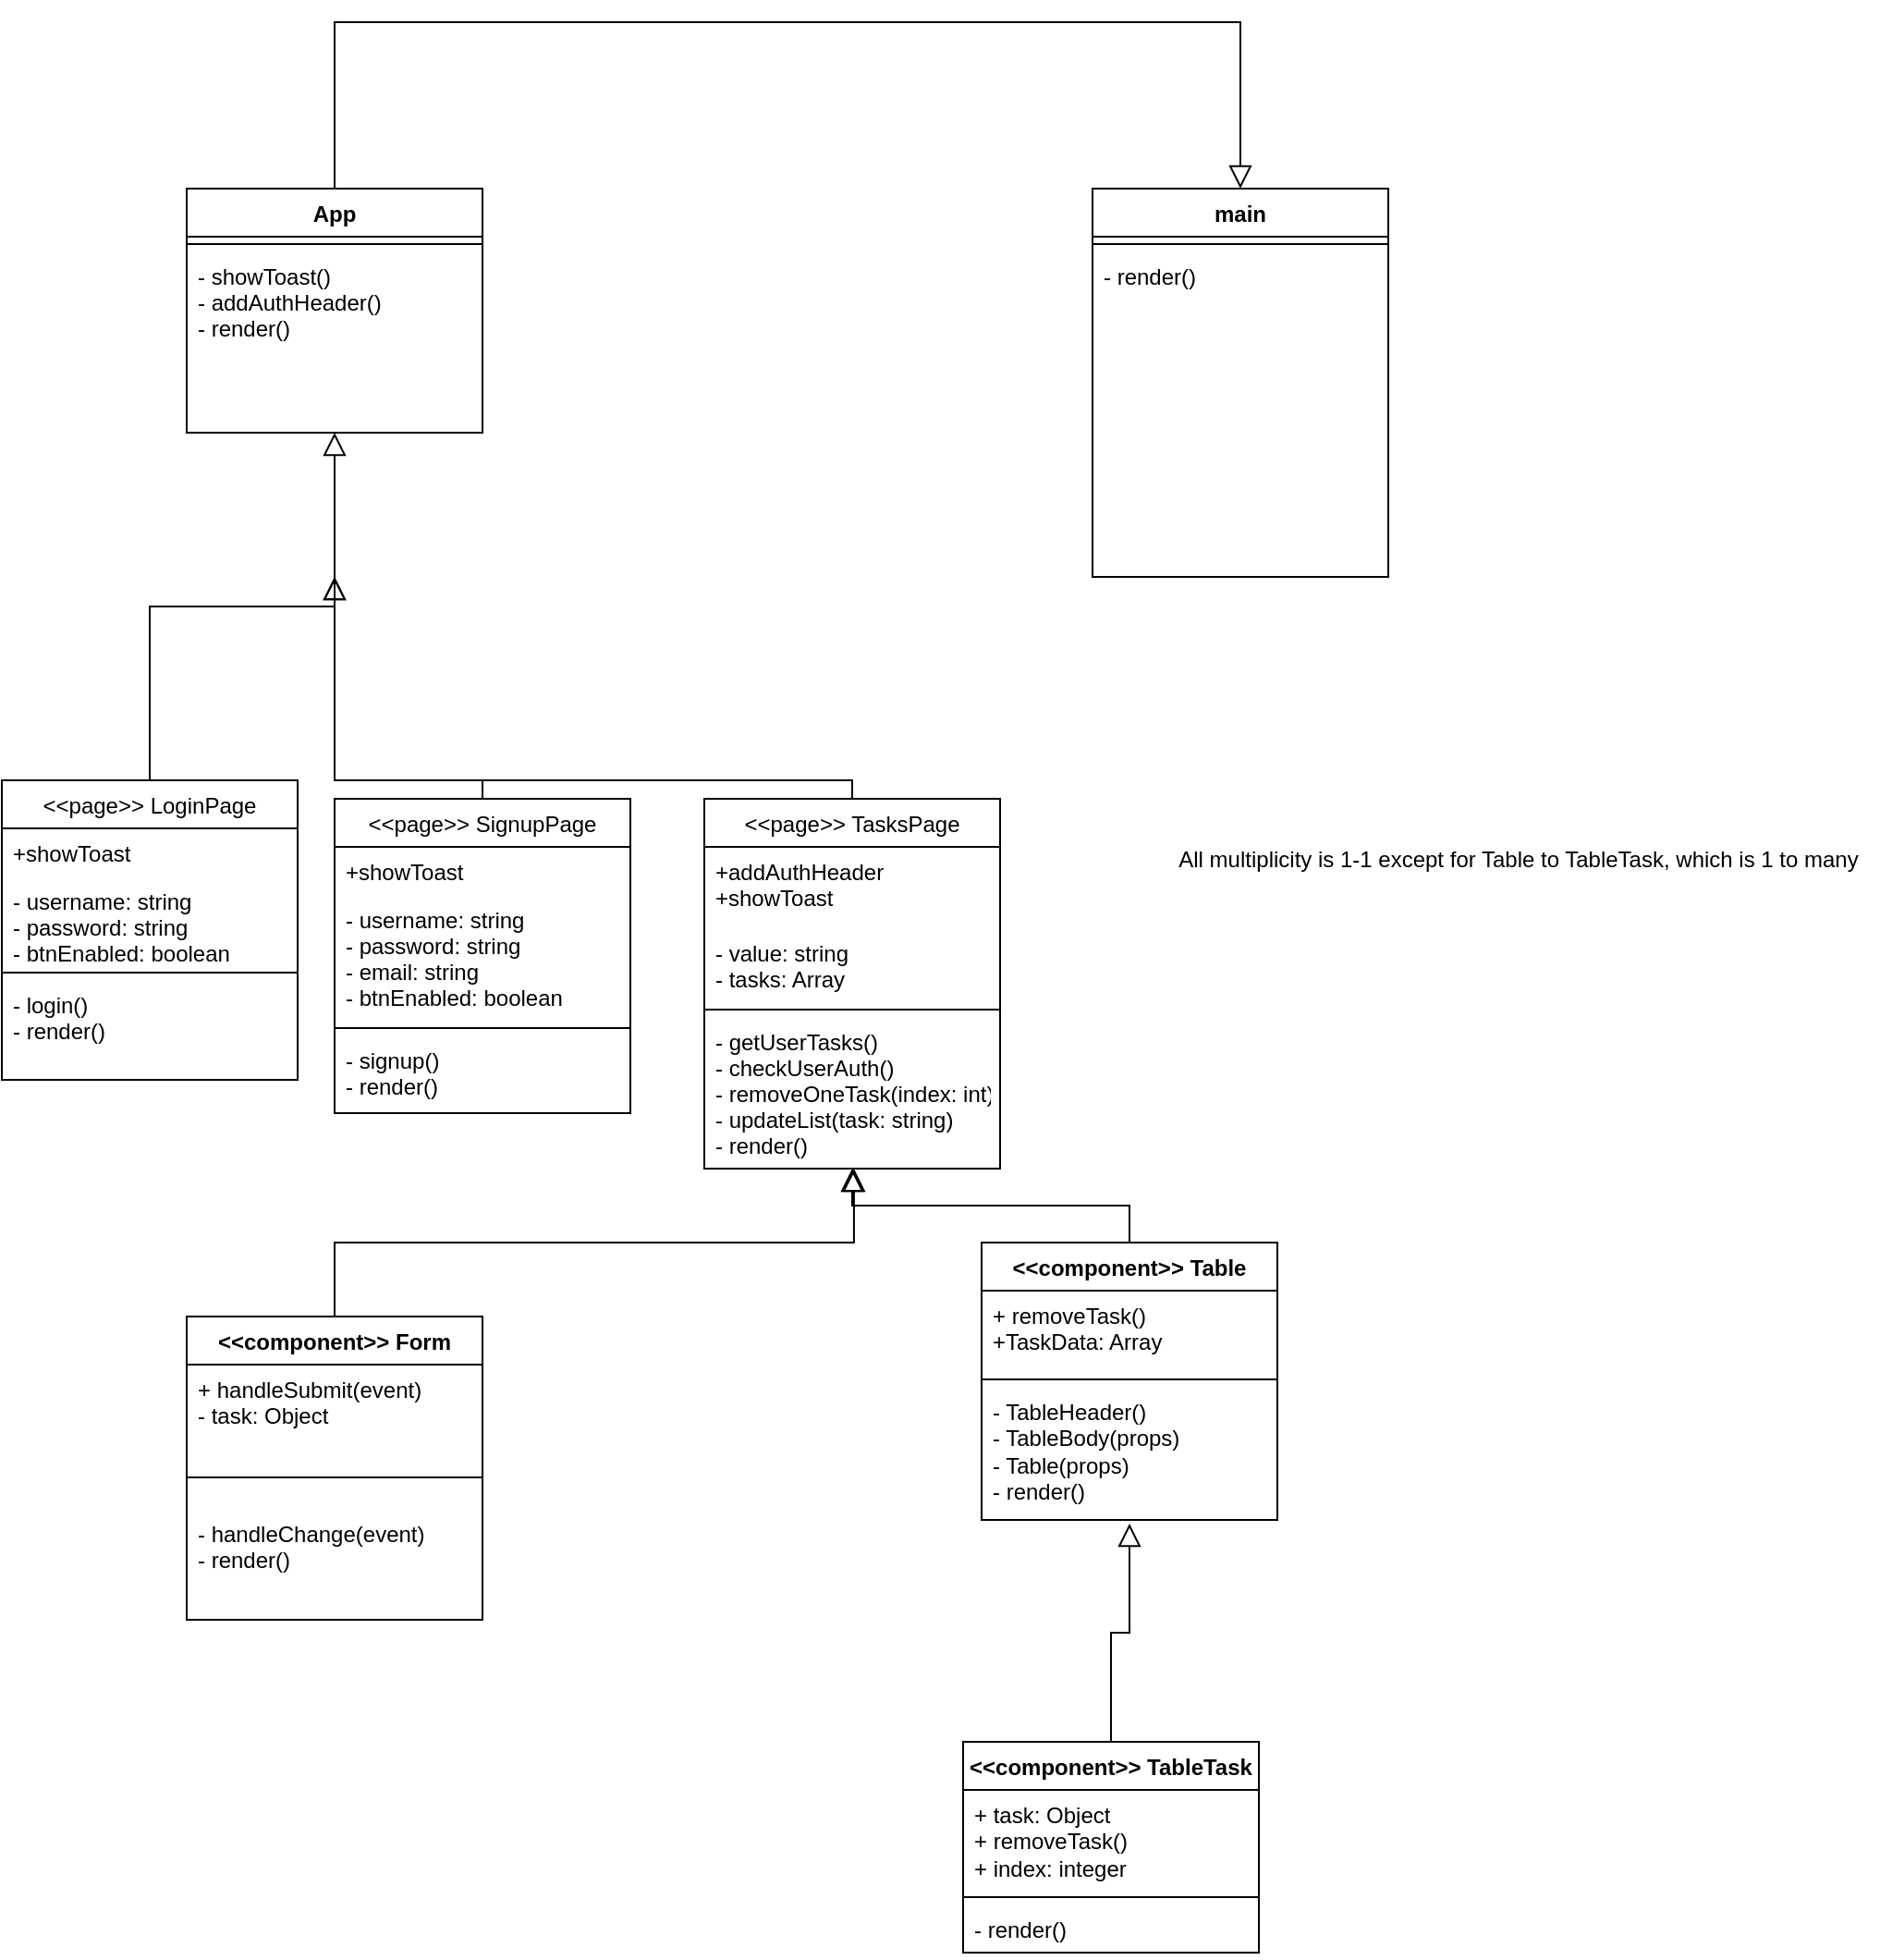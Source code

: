 <mxfile version="24.8.6">
  <diagram id="C5RBs43oDa-KdzZeNtuy" name="Page-1">
    <mxGraphModel dx="1242" dy="757" grid="1" gridSize="10" guides="1" tooltips="1" connect="1" arrows="1" fold="1" page="1" pageScale="1" pageWidth="827" pageHeight="1169" math="0" shadow="0">
      <root>
        <mxCell id="WIyWlLk6GJQsqaUBKTNV-0" />
        <mxCell id="WIyWlLk6GJQsqaUBKTNV-1" parent="WIyWlLk6GJQsqaUBKTNV-0" />
        <mxCell id="zkfFHV4jXpPFQw0GAbJ--0" value="App" style="swimlane;fontStyle=1;align=center;verticalAlign=top;childLayout=stackLayout;horizontal=1;startSize=26;horizontalStack=0;resizeParent=1;resizeLast=0;collapsible=1;marginBottom=0;rounded=0;shadow=0;strokeWidth=1;" parent="WIyWlLk6GJQsqaUBKTNV-1" vertex="1">
          <mxGeometry x="220" y="120" width="160" height="132" as="geometry">
            <mxRectangle x="230" y="140" width="160" height="26" as="alternateBounds" />
          </mxGeometry>
        </mxCell>
        <mxCell id="zkfFHV4jXpPFQw0GAbJ--4" value="" style="line;html=1;strokeWidth=1;align=left;verticalAlign=middle;spacingTop=-1;spacingLeft=3;spacingRight=3;rotatable=0;labelPosition=right;points=[];portConstraint=eastwest;" parent="zkfFHV4jXpPFQw0GAbJ--0" vertex="1">
          <mxGeometry y="26" width="160" height="8" as="geometry" />
        </mxCell>
        <mxCell id="zkfFHV4jXpPFQw0GAbJ--5" value="- showToast()&#xa;- addAuthHeader()&#xa;- render()" style="text;align=left;verticalAlign=top;spacingLeft=4;spacingRight=4;overflow=hidden;rotatable=0;points=[[0,0.5],[1,0.5]];portConstraint=eastwest;" parent="zkfFHV4jXpPFQw0GAbJ--0" vertex="1">
          <mxGeometry y="34" width="160" height="98" as="geometry" />
        </mxCell>
        <mxCell id="zkfFHV4jXpPFQw0GAbJ--6" value="&lt;&lt;page&gt;&gt; LoginPage" style="swimlane;fontStyle=0;align=center;verticalAlign=top;childLayout=stackLayout;horizontal=1;startSize=26;horizontalStack=0;resizeParent=1;resizeLast=0;collapsible=1;marginBottom=0;rounded=0;shadow=0;strokeWidth=1;" parent="WIyWlLk6GJQsqaUBKTNV-1" vertex="1">
          <mxGeometry x="120" y="440" width="160" height="162" as="geometry">
            <mxRectangle x="130" y="380" width="160" height="26" as="alternateBounds" />
          </mxGeometry>
        </mxCell>
        <mxCell id="zkfFHV4jXpPFQw0GAbJ--7" value="+showToast" style="text;align=left;verticalAlign=top;spacingLeft=4;spacingRight=4;overflow=hidden;rotatable=0;points=[[0,0.5],[1,0.5]];portConstraint=eastwest;" parent="zkfFHV4jXpPFQw0GAbJ--6" vertex="1">
          <mxGeometry y="26" width="160" height="26" as="geometry" />
        </mxCell>
        <mxCell id="zkfFHV4jXpPFQw0GAbJ--8" value="- username: string&#xa;- password: string&#xa;- btnEnabled: boolean" style="text;align=left;verticalAlign=top;spacingLeft=4;spacingRight=4;overflow=hidden;rotatable=0;points=[[0,0.5],[1,0.5]];portConstraint=eastwest;rounded=0;shadow=0;html=0;" parent="zkfFHV4jXpPFQw0GAbJ--6" vertex="1">
          <mxGeometry y="52" width="160" height="48" as="geometry" />
        </mxCell>
        <mxCell id="zkfFHV4jXpPFQw0GAbJ--9" value="" style="line;html=1;strokeWidth=1;align=left;verticalAlign=middle;spacingTop=-1;spacingLeft=3;spacingRight=3;rotatable=0;labelPosition=right;points=[];portConstraint=eastwest;" parent="zkfFHV4jXpPFQw0GAbJ--6" vertex="1">
          <mxGeometry y="100" width="160" height="8" as="geometry" />
        </mxCell>
        <mxCell id="zkfFHV4jXpPFQw0GAbJ--10" value="- login()&#xa;- render()" style="text;align=left;verticalAlign=top;spacingLeft=4;spacingRight=4;overflow=hidden;rotatable=0;points=[[0,0.5],[1,0.5]];portConstraint=eastwest;fontStyle=0" parent="zkfFHV4jXpPFQw0GAbJ--6" vertex="1">
          <mxGeometry y="108" width="160" height="54" as="geometry" />
        </mxCell>
        <mxCell id="zkfFHV4jXpPFQw0GAbJ--12" value="" style="endArrow=block;endSize=10;endFill=0;shadow=0;strokeWidth=1;rounded=0;curved=0;edgeStyle=elbowEdgeStyle;elbow=vertical;" parent="WIyWlLk6GJQsqaUBKTNV-1" source="zkfFHV4jXpPFQw0GAbJ--6" target="zkfFHV4jXpPFQw0GAbJ--0" edge="1">
          <mxGeometry width="160" relative="1" as="geometry">
            <mxPoint x="200" y="203" as="sourcePoint" />
            <mxPoint x="200" y="203" as="targetPoint" />
          </mxGeometry>
        </mxCell>
        <mxCell id="zkfFHV4jXpPFQw0GAbJ--16" value="" style="endArrow=block;endSize=10;endFill=0;shadow=0;strokeWidth=1;rounded=0;curved=0;edgeStyle=elbowEdgeStyle;elbow=vertical;exitX=0.5;exitY=0;exitDx=0;exitDy=0;" parent="WIyWlLk6GJQsqaUBKTNV-1" source="822pYQg2ExJ5e6DnqUOP-6" edge="1">
          <mxGeometry width="160" relative="1" as="geometry">
            <mxPoint x="330" y="540" as="sourcePoint" />
            <mxPoint x="300" y="330" as="targetPoint" />
            <Array as="points">
              <mxPoint x="300" y="440" />
            </Array>
          </mxGeometry>
        </mxCell>
        <mxCell id="822pYQg2ExJ5e6DnqUOP-0" value="main" style="swimlane;fontStyle=1;align=center;verticalAlign=top;childLayout=stackLayout;horizontal=1;startSize=26;horizontalStack=0;resizeParent=1;resizeLast=0;collapsible=1;marginBottom=0;rounded=0;shadow=0;strokeWidth=1;" vertex="1" parent="WIyWlLk6GJQsqaUBKTNV-1">
          <mxGeometry x="710" y="120" width="160" height="210" as="geometry">
            <mxRectangle x="230" y="140" width="160" height="26" as="alternateBounds" />
          </mxGeometry>
        </mxCell>
        <mxCell id="822pYQg2ExJ5e6DnqUOP-4" value="" style="line;html=1;strokeWidth=1;align=left;verticalAlign=middle;spacingTop=-1;spacingLeft=3;spacingRight=3;rotatable=0;labelPosition=right;points=[];portConstraint=eastwest;" vertex="1" parent="822pYQg2ExJ5e6DnqUOP-0">
          <mxGeometry y="26" width="160" height="8" as="geometry" />
        </mxCell>
        <mxCell id="822pYQg2ExJ5e6DnqUOP-5" value="- render()" style="text;align=left;verticalAlign=top;spacingLeft=4;spacingRight=4;overflow=hidden;rotatable=0;points=[[0,0.5],[1,0.5]];portConstraint=eastwest;" vertex="1" parent="822pYQg2ExJ5e6DnqUOP-0">
          <mxGeometry y="34" width="160" height="98" as="geometry" />
        </mxCell>
        <mxCell id="822pYQg2ExJ5e6DnqUOP-6" value="&lt;&lt;page&gt;&gt; SignupPage" style="swimlane;fontStyle=0;align=center;verticalAlign=top;childLayout=stackLayout;horizontal=1;startSize=26;horizontalStack=0;resizeParent=1;resizeLast=0;collapsible=1;marginBottom=0;rounded=0;shadow=0;strokeWidth=1;" vertex="1" parent="WIyWlLk6GJQsqaUBKTNV-1">
          <mxGeometry x="300" y="450" width="160" height="170" as="geometry">
            <mxRectangle x="130" y="380" width="160" height="26" as="alternateBounds" />
          </mxGeometry>
        </mxCell>
        <mxCell id="822pYQg2ExJ5e6DnqUOP-7" value="+showToast" style="text;align=left;verticalAlign=top;spacingLeft=4;spacingRight=4;overflow=hidden;rotatable=0;points=[[0,0.5],[1,0.5]];portConstraint=eastwest;" vertex="1" parent="822pYQg2ExJ5e6DnqUOP-6">
          <mxGeometry y="26" width="160" height="26" as="geometry" />
        </mxCell>
        <mxCell id="822pYQg2ExJ5e6DnqUOP-8" value="- username: string&#xa;- password: string&#xa;- email: string&#xa;- btnEnabled: boolean" style="text;align=left;verticalAlign=top;spacingLeft=4;spacingRight=4;overflow=hidden;rotatable=0;points=[[0,0.5],[1,0.5]];portConstraint=eastwest;rounded=0;shadow=0;html=0;" vertex="1" parent="822pYQg2ExJ5e6DnqUOP-6">
          <mxGeometry y="52" width="160" height="68" as="geometry" />
        </mxCell>
        <mxCell id="822pYQg2ExJ5e6DnqUOP-9" value="" style="line;html=1;strokeWidth=1;align=left;verticalAlign=middle;spacingTop=-1;spacingLeft=3;spacingRight=3;rotatable=0;labelPosition=right;points=[];portConstraint=eastwest;" vertex="1" parent="822pYQg2ExJ5e6DnqUOP-6">
          <mxGeometry y="120" width="160" height="8" as="geometry" />
        </mxCell>
        <mxCell id="822pYQg2ExJ5e6DnqUOP-10" value="- signup()&#xa;- render()" style="text;align=left;verticalAlign=top;spacingLeft=4;spacingRight=4;overflow=hidden;rotatable=0;points=[[0,0.5],[1,0.5]];portConstraint=eastwest;fontStyle=0" vertex="1" parent="822pYQg2ExJ5e6DnqUOP-6">
          <mxGeometry y="128" width="160" height="42" as="geometry" />
        </mxCell>
        <mxCell id="822pYQg2ExJ5e6DnqUOP-12" value="&lt;&lt;page&gt;&gt; TasksPage" style="swimlane;fontStyle=0;align=center;verticalAlign=top;childLayout=stackLayout;horizontal=1;startSize=26;horizontalStack=0;resizeParent=1;resizeLast=0;collapsible=1;marginBottom=0;rounded=0;shadow=0;strokeWidth=1;" vertex="1" parent="WIyWlLk6GJQsqaUBKTNV-1">
          <mxGeometry x="500" y="450" width="160" height="200" as="geometry">
            <mxRectangle x="130" y="380" width="160" height="26" as="alternateBounds" />
          </mxGeometry>
        </mxCell>
        <mxCell id="822pYQg2ExJ5e6DnqUOP-13" value="+addAuthHeader&#xa;+showToast" style="text;align=left;verticalAlign=top;spacingLeft=4;spacingRight=4;overflow=hidden;rotatable=0;points=[[0,0.5],[1,0.5]];portConstraint=eastwest;" vertex="1" parent="822pYQg2ExJ5e6DnqUOP-12">
          <mxGeometry y="26" width="160" height="44" as="geometry" />
        </mxCell>
        <mxCell id="822pYQg2ExJ5e6DnqUOP-14" value="- value: string&#xa;- tasks: Array" style="text;align=left;verticalAlign=top;spacingLeft=4;spacingRight=4;overflow=hidden;rotatable=0;points=[[0,0.5],[1,0.5]];portConstraint=eastwest;rounded=0;shadow=0;html=0;" vertex="1" parent="822pYQg2ExJ5e6DnqUOP-12">
          <mxGeometry y="70" width="160" height="40" as="geometry" />
        </mxCell>
        <mxCell id="822pYQg2ExJ5e6DnqUOP-15" value="" style="line;html=1;strokeWidth=1;align=left;verticalAlign=middle;spacingTop=-1;spacingLeft=3;spacingRight=3;rotatable=0;labelPosition=right;points=[];portConstraint=eastwest;" vertex="1" parent="822pYQg2ExJ5e6DnqUOP-12">
          <mxGeometry y="110" width="160" height="8" as="geometry" />
        </mxCell>
        <mxCell id="822pYQg2ExJ5e6DnqUOP-16" value="- getUserTasks()&#xa;- checkUserAuth()&#xa;- removeOneTask(index: int)&#xa;- updateList(task: string)&#xa;- render()" style="text;align=left;verticalAlign=top;spacingLeft=4;spacingRight=4;overflow=hidden;rotatable=0;points=[[0,0.5],[1,0.5]];portConstraint=eastwest;fontStyle=0" vertex="1" parent="822pYQg2ExJ5e6DnqUOP-12">
          <mxGeometry y="118" width="160" height="82" as="geometry" />
        </mxCell>
        <mxCell id="822pYQg2ExJ5e6DnqUOP-31" value="" style="endArrow=block;endSize=10;endFill=0;shadow=0;strokeWidth=1;rounded=0;curved=0;edgeStyle=elbowEdgeStyle;elbow=vertical;exitX=0.5;exitY=0;exitDx=0;exitDy=0;" edge="1" parent="WIyWlLk6GJQsqaUBKTNV-1" source="822pYQg2ExJ5e6DnqUOP-12">
          <mxGeometry width="160" relative="1" as="geometry">
            <mxPoint x="340" y="550" as="sourcePoint" />
            <mxPoint x="300" y="330" as="targetPoint" />
            <Array as="points">
              <mxPoint x="300" y="440" />
            </Array>
          </mxGeometry>
        </mxCell>
        <mxCell id="822pYQg2ExJ5e6DnqUOP-32" value="&amp;lt;&amp;lt;component&amp;gt;&amp;gt; Table" style="swimlane;fontStyle=1;align=center;verticalAlign=top;childLayout=stackLayout;horizontal=1;startSize=26;horizontalStack=0;resizeParent=1;resizeParentMax=0;resizeLast=0;collapsible=1;marginBottom=0;whiteSpace=wrap;html=1;" vertex="1" parent="WIyWlLk6GJQsqaUBKTNV-1">
          <mxGeometry x="650" y="690" width="160" height="150" as="geometry" />
        </mxCell>
        <mxCell id="822pYQg2ExJ5e6DnqUOP-33" value="&lt;div&gt;+ removeTask()&lt;/div&gt;&lt;div&gt;+TaskData: Array&lt;/div&gt;" style="text;strokeColor=none;fillColor=none;align=left;verticalAlign=top;spacingLeft=4;spacingRight=4;overflow=hidden;rotatable=0;points=[[0,0.5],[1,0.5]];portConstraint=eastwest;whiteSpace=wrap;html=1;" vertex="1" parent="822pYQg2ExJ5e6DnqUOP-32">
          <mxGeometry y="26" width="160" height="44" as="geometry" />
        </mxCell>
        <mxCell id="822pYQg2ExJ5e6DnqUOP-34" value="" style="line;strokeWidth=1;fillColor=none;align=left;verticalAlign=middle;spacingTop=-1;spacingLeft=3;spacingRight=3;rotatable=0;labelPosition=right;points=[];portConstraint=eastwest;strokeColor=inherit;" vertex="1" parent="822pYQg2ExJ5e6DnqUOP-32">
          <mxGeometry y="70" width="160" height="8" as="geometry" />
        </mxCell>
        <mxCell id="822pYQg2ExJ5e6DnqUOP-35" value="&lt;div&gt;- TableHeader()&lt;/div&gt;&lt;div&gt;- TableBody(props)&lt;/div&gt;&lt;div&gt;- Table(props)&lt;/div&gt;&lt;div&gt;- render()&lt;/div&gt;" style="text;strokeColor=none;fillColor=none;align=left;verticalAlign=top;spacingLeft=4;spacingRight=4;overflow=hidden;rotatable=0;points=[[0,0.5],[1,0.5]];portConstraint=eastwest;whiteSpace=wrap;html=1;" vertex="1" parent="822pYQg2ExJ5e6DnqUOP-32">
          <mxGeometry y="78" width="160" height="72" as="geometry" />
        </mxCell>
        <mxCell id="822pYQg2ExJ5e6DnqUOP-36" value="&amp;lt;&amp;lt;component&amp;gt;&amp;gt; TableTask" style="swimlane;fontStyle=1;align=center;verticalAlign=top;childLayout=stackLayout;horizontal=1;startSize=26;horizontalStack=0;resizeParent=1;resizeParentMax=0;resizeLast=0;collapsible=1;marginBottom=0;whiteSpace=wrap;html=1;" vertex="1" parent="WIyWlLk6GJQsqaUBKTNV-1">
          <mxGeometry x="640" y="960" width="160" height="114" as="geometry" />
        </mxCell>
        <mxCell id="822pYQg2ExJ5e6DnqUOP-37" value="+ task: Object&lt;div&gt;+ removeTask()&lt;/div&gt;&lt;div&gt;+ index: integer&lt;/div&gt;" style="text;strokeColor=none;fillColor=none;align=left;verticalAlign=top;spacingLeft=4;spacingRight=4;overflow=hidden;rotatable=0;points=[[0,0.5],[1,0.5]];portConstraint=eastwest;whiteSpace=wrap;html=1;" vertex="1" parent="822pYQg2ExJ5e6DnqUOP-36">
          <mxGeometry y="26" width="160" height="54" as="geometry" />
        </mxCell>
        <mxCell id="822pYQg2ExJ5e6DnqUOP-38" value="" style="line;strokeWidth=1;fillColor=none;align=left;verticalAlign=middle;spacingTop=-1;spacingLeft=3;spacingRight=3;rotatable=0;labelPosition=right;points=[];portConstraint=eastwest;strokeColor=inherit;" vertex="1" parent="822pYQg2ExJ5e6DnqUOP-36">
          <mxGeometry y="80" width="160" height="8" as="geometry" />
        </mxCell>
        <mxCell id="822pYQg2ExJ5e6DnqUOP-39" value="- render()" style="text;strokeColor=none;fillColor=none;align=left;verticalAlign=top;spacingLeft=4;spacingRight=4;overflow=hidden;rotatable=0;points=[[0,0.5],[1,0.5]];portConstraint=eastwest;whiteSpace=wrap;html=1;" vertex="1" parent="822pYQg2ExJ5e6DnqUOP-36">
          <mxGeometry y="88" width="160" height="26" as="geometry" />
        </mxCell>
        <mxCell id="822pYQg2ExJ5e6DnqUOP-40" value="&amp;lt;&amp;lt;component&amp;gt;&amp;gt; Form" style="swimlane;fontStyle=1;align=center;verticalAlign=top;childLayout=stackLayout;horizontal=1;startSize=26;horizontalStack=0;resizeParent=1;resizeParentMax=0;resizeLast=0;collapsible=1;marginBottom=0;whiteSpace=wrap;html=1;" vertex="1" parent="WIyWlLk6GJQsqaUBKTNV-1">
          <mxGeometry x="220" y="730" width="160" height="164" as="geometry" />
        </mxCell>
        <mxCell id="822pYQg2ExJ5e6DnqUOP-56" value="&lt;div&gt;+ handleSubmit(event)&lt;/div&gt;&lt;div&gt;- task: Object&lt;/div&gt;" style="text;strokeColor=none;fillColor=none;align=left;verticalAlign=top;spacingLeft=4;spacingRight=4;overflow=hidden;rotatable=0;points=[[0,0.5],[1,0.5]];portConstraint=eastwest;whiteSpace=wrap;html=1;" vertex="1" parent="822pYQg2ExJ5e6DnqUOP-40">
          <mxGeometry y="26" width="160" height="44" as="geometry" />
        </mxCell>
        <mxCell id="822pYQg2ExJ5e6DnqUOP-42" value="" style="line;strokeWidth=1;fillColor=none;align=left;verticalAlign=middle;spacingTop=-1;spacingLeft=3;spacingRight=3;rotatable=0;labelPosition=right;points=[];portConstraint=eastwest;strokeColor=inherit;" vertex="1" parent="822pYQg2ExJ5e6DnqUOP-40">
          <mxGeometry y="70" width="160" height="34" as="geometry" />
        </mxCell>
        <mxCell id="822pYQg2ExJ5e6DnqUOP-43" value="&lt;div&gt;- handleChange(event)&lt;/div&gt;&lt;div&gt;- render()&lt;/div&gt;" style="text;strokeColor=none;fillColor=none;align=left;verticalAlign=top;spacingLeft=4;spacingRight=4;overflow=hidden;rotatable=0;points=[[0,0.5],[1,0.5]];portConstraint=eastwest;whiteSpace=wrap;html=1;" vertex="1" parent="822pYQg2ExJ5e6DnqUOP-40">
          <mxGeometry y="104" width="160" height="60" as="geometry" />
        </mxCell>
        <mxCell id="822pYQg2ExJ5e6DnqUOP-51" value="" style="endArrow=block;endSize=10;endFill=0;shadow=0;strokeWidth=1;rounded=0;curved=0;edgeStyle=elbowEdgeStyle;elbow=vertical;exitX=0.5;exitY=0;exitDx=0;exitDy=0;entryX=0.506;entryY=1;entryDx=0;entryDy=0;entryPerimeter=0;" edge="1" parent="WIyWlLk6GJQsqaUBKTNV-1" source="822pYQg2ExJ5e6DnqUOP-40" target="822pYQg2ExJ5e6DnqUOP-16">
          <mxGeometry width="160" relative="1" as="geometry">
            <mxPoint x="210" y="450" as="sourcePoint" />
            <mxPoint x="310" y="340" as="targetPoint" />
          </mxGeometry>
        </mxCell>
        <mxCell id="822pYQg2ExJ5e6DnqUOP-52" value="" style="endArrow=block;endSize=10;endFill=0;shadow=0;strokeWidth=1;rounded=0;curved=0;edgeStyle=elbowEdgeStyle;elbow=vertical;exitX=0.5;exitY=0;exitDx=0;exitDy=0;" edge="1" parent="WIyWlLk6GJQsqaUBKTNV-1" source="822pYQg2ExJ5e6DnqUOP-32" target="822pYQg2ExJ5e6DnqUOP-16">
          <mxGeometry width="160" relative="1" as="geometry">
            <mxPoint x="310" y="740" as="sourcePoint" />
            <mxPoint x="620" y="660" as="targetPoint" />
          </mxGeometry>
        </mxCell>
        <mxCell id="822pYQg2ExJ5e6DnqUOP-57" value="" style="endArrow=block;endSize=10;endFill=0;shadow=0;strokeWidth=1;rounded=0;curved=0;edgeStyle=elbowEdgeStyle;elbow=vertical;exitX=0.5;exitY=0;exitDx=0;exitDy=0;entryX=0.5;entryY=1.028;entryDx=0;entryDy=0;entryPerimeter=0;" edge="1" parent="WIyWlLk6GJQsqaUBKTNV-1" source="822pYQg2ExJ5e6DnqUOP-36" target="822pYQg2ExJ5e6DnqUOP-35">
          <mxGeometry width="160" relative="1" as="geometry">
            <mxPoint x="740" y="700" as="sourcePoint" />
            <mxPoint x="590" y="660" as="targetPoint" />
          </mxGeometry>
        </mxCell>
        <mxCell id="822pYQg2ExJ5e6DnqUOP-58" value="" style="endArrow=block;endSize=10;endFill=0;shadow=0;strokeWidth=1;rounded=0;curved=0;edgeStyle=elbowEdgeStyle;elbow=vertical;exitX=0.5;exitY=0;exitDx=0;exitDy=0;entryX=0.5;entryY=0;entryDx=0;entryDy=0;" edge="1" parent="WIyWlLk6GJQsqaUBKTNV-1" source="zkfFHV4jXpPFQw0GAbJ--0" target="822pYQg2ExJ5e6DnqUOP-0">
          <mxGeometry width="160" relative="1" as="geometry">
            <mxPoint x="590" y="460" as="sourcePoint" />
            <mxPoint x="310" y="340" as="targetPoint" />
            <Array as="points">
              <mxPoint x="550" y="30" />
            </Array>
          </mxGeometry>
        </mxCell>
        <mxCell id="822pYQg2ExJ5e6DnqUOP-59" value="All multiplicity is 1-1 except for Table to TableTask, which is 1 to many" style="text;html=1;align=center;verticalAlign=middle;resizable=0;points=[];autosize=1;strokeColor=none;fillColor=none;" vertex="1" parent="WIyWlLk6GJQsqaUBKTNV-1">
          <mxGeometry x="745" y="468" width="390" height="30" as="geometry" />
        </mxCell>
      </root>
    </mxGraphModel>
  </diagram>
</mxfile>

